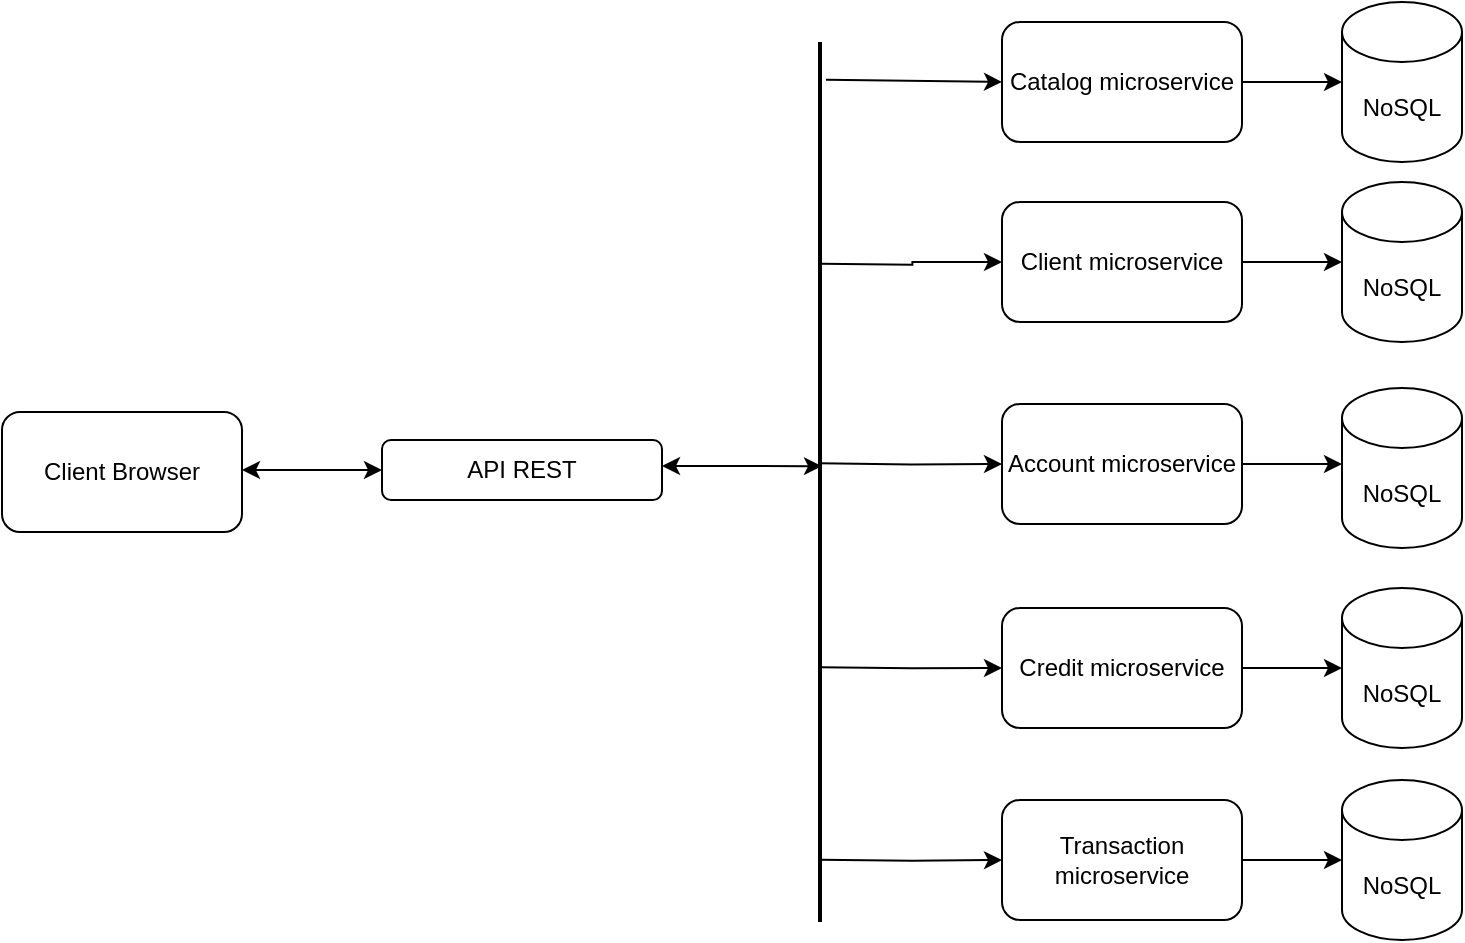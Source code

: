 <mxfile version="17.0.0" type="github"><diagram id="VE9nZXf2EHBD1UpdgWDd" name="Page-1"><mxGraphModel dx="868" dy="482" grid="1" gridSize="10" guides="1" tooltips="1" connect="1" arrows="1" fold="1" page="1" pageScale="1" pageWidth="827" pageHeight="1169" math="0" shadow="0"><root><mxCell id="0"/><mxCell id="1" parent="0"/><mxCell id="LG7cIr9CHu4_LBGReofi-1" value="Client microservice" style="rounded=1;whiteSpace=wrap;html=1;" vertex="1" parent="1"><mxGeometry x="510" y="120" width="120" height="60" as="geometry"/></mxCell><mxCell id="LG7cIr9CHu4_LBGReofi-2" value="Account microservice" style="rounded=1;whiteSpace=wrap;html=1;" vertex="1" parent="1"><mxGeometry x="510" y="221" width="120" height="60" as="geometry"/></mxCell><mxCell id="LG7cIr9CHu4_LBGReofi-3" value="Credit microservice" style="rounded=1;whiteSpace=wrap;html=1;" vertex="1" parent="1"><mxGeometry x="510" y="323" width="120" height="60" as="geometry"/></mxCell><mxCell id="LG7cIr9CHu4_LBGReofi-4" value="Transaction microservice" style="rounded=1;whiteSpace=wrap;html=1;" vertex="1" parent="1"><mxGeometry x="510" y="419" width="120" height="60" as="geometry"/></mxCell><mxCell id="LG7cIr9CHu4_LBGReofi-9" style="edgeStyle=orthogonalEdgeStyle;rounded=0;orthogonalLoop=1;jettySize=auto;html=1;entryX=0;entryY=0.5;entryDx=0;entryDy=0;exitX=0.03;exitY=0.462;exitDx=0;exitDy=0;exitPerimeter=0;" edge="1" parent="1" target="LG7cIr9CHu4_LBGReofi-1"><mxGeometry relative="1" as="geometry"><mxPoint x="419.38" y="150.9" as="sourcePoint"/><Array as="points"/></mxGeometry></mxCell><mxCell id="LG7cIr9CHu4_LBGReofi-19" style="edgeStyle=orthogonalEdgeStyle;rounded=0;orthogonalLoop=1;jettySize=auto;html=1;exitX=0.499;exitY=0.49;exitDx=0;exitDy=0;exitPerimeter=0;" edge="1" parent="1" target="LG7cIr9CHu4_LBGReofi-3"><mxGeometry relative="1" as="geometry"><mxPoint x="419.1" y="352.57" as="sourcePoint"/></mxGeometry></mxCell><mxCell id="LG7cIr9CHu4_LBGReofi-20" style="edgeStyle=orthogonalEdgeStyle;rounded=0;orthogonalLoop=1;jettySize=auto;html=1;entryX=0;entryY=0.5;entryDx=0;entryDy=0;exitX=0.723;exitY=0.49;exitDx=0;exitDy=0;exitPerimeter=0;" edge="1" parent="1" target="LG7cIr9CHu4_LBGReofi-4"><mxGeometry relative="1" as="geometry"><mxPoint x="419.1" y="448.89" as="sourcePoint"/><Array as="points"/></mxGeometry></mxCell><mxCell id="LG7cIr9CHu4_LBGReofi-13" style="edgeStyle=orthogonalEdgeStyle;rounded=0;orthogonalLoop=1;jettySize=auto;html=1;entryX=0;entryY=0.5;entryDx=0;entryDy=0;exitX=0.262;exitY=0.538;exitDx=0;exitDy=0;exitPerimeter=0;" edge="1" parent="1" target="LG7cIr9CHu4_LBGReofi-2"><mxGeometry relative="1" as="geometry"><mxPoint x="418.62" y="250.66" as="sourcePoint"/><mxPoint x="430" y="251" as="targetPoint"/><Array as="points"/></mxGeometry></mxCell><mxCell id="LG7cIr9CHu4_LBGReofi-22" value="NoSQL" style="shape=cylinder3;whiteSpace=wrap;html=1;boundedLbl=1;backgroundOutline=1;size=15;" vertex="1" parent="1"><mxGeometry x="680" y="110" width="60" height="80" as="geometry"/></mxCell><mxCell id="LG7cIr9CHu4_LBGReofi-23" value="" style="endArrow=classic;html=1;rounded=0;entryX=0;entryY=0.5;entryDx=0;entryDy=0;entryPerimeter=0;exitX=1;exitY=0.5;exitDx=0;exitDy=0;" edge="1" parent="1" source="LG7cIr9CHu4_LBGReofi-1" target="LG7cIr9CHu4_LBGReofi-22"><mxGeometry width="50" height="50" relative="1" as="geometry"><mxPoint x="390" y="300" as="sourcePoint"/><mxPoint x="440" y="250" as="targetPoint"/></mxGeometry></mxCell><mxCell id="LG7cIr9CHu4_LBGReofi-25" value="&lt;span&gt;NoSQL&lt;/span&gt;" style="shape=cylinder3;whiteSpace=wrap;html=1;boundedLbl=1;backgroundOutline=1;size=15;" vertex="1" parent="1"><mxGeometry x="680" y="213" width="60" height="80" as="geometry"/></mxCell><mxCell id="LG7cIr9CHu4_LBGReofi-26" value="&lt;span&gt;NoSQL&lt;/span&gt;" style="shape=cylinder3;whiteSpace=wrap;html=1;boundedLbl=1;backgroundOutline=1;size=15;" vertex="1" parent="1"><mxGeometry x="680" y="313" width="60" height="80" as="geometry"/></mxCell><mxCell id="LG7cIr9CHu4_LBGReofi-27" value="&lt;span&gt;NoSQL&lt;/span&gt;" style="shape=cylinder3;whiteSpace=wrap;html=1;boundedLbl=1;backgroundOutline=1;size=15;" vertex="1" parent="1"><mxGeometry x="680" y="409" width="60" height="80" as="geometry"/></mxCell><mxCell id="LG7cIr9CHu4_LBGReofi-29" value="" style="endArrow=classic;html=1;rounded=0;entryX=0;entryY=0.5;entryDx=0;entryDy=0;entryPerimeter=0;exitX=1;exitY=0.5;exitDx=0;exitDy=0;" edge="1" parent="1" source="LG7cIr9CHu4_LBGReofi-2"><mxGeometry width="50" height="50" relative="1" as="geometry"><mxPoint x="390" y="161" as="sourcePoint"/><mxPoint x="680" y="251" as="targetPoint"/></mxGeometry></mxCell><mxCell id="LG7cIr9CHu4_LBGReofi-30" value="" style="endArrow=classic;html=1;rounded=0;entryX=0;entryY=0.5;entryDx=0;entryDy=0;entryPerimeter=0;exitX=1;exitY=0.5;exitDx=0;exitDy=0;" edge="1" parent="1" source="LG7cIr9CHu4_LBGReofi-3" target="LG7cIr9CHu4_LBGReofi-26"><mxGeometry width="50" height="50" relative="1" as="geometry"><mxPoint x="640" y="278" as="sourcePoint"/><mxPoint x="690" y="278" as="targetPoint"/></mxGeometry></mxCell><mxCell id="LG7cIr9CHu4_LBGReofi-31" value="" style="endArrow=classic;html=1;rounded=0;entryX=0;entryY=0.5;entryDx=0;entryDy=0;entryPerimeter=0;exitX=1;exitY=0.5;exitDx=0;exitDy=0;" edge="1" parent="1" source="LG7cIr9CHu4_LBGReofi-4" target="LG7cIr9CHu4_LBGReofi-27"><mxGeometry width="50" height="50" relative="1" as="geometry"><mxPoint x="640" y="374" as="sourcePoint"/><mxPoint x="690" y="374" as="targetPoint"/></mxGeometry></mxCell><mxCell id="LG7cIr9CHu4_LBGReofi-33" value="API REST" style="rounded=1;whiteSpace=wrap;html=1;" vertex="1" parent="1"><mxGeometry x="200" y="239" width="140" height="30" as="geometry"/></mxCell><mxCell id="LG7cIr9CHu4_LBGReofi-34" value="" style="endArrow=classic;startArrow=classic;html=1;rounded=0;exitX=1;exitY=0.5;exitDx=0;exitDy=0;entryX=0.482;entryY=0.4;entryDx=0;entryDy=0;entryPerimeter=0;" edge="1" parent="1" target="LG7cIr9CHu4_LBGReofi-40"><mxGeometry width="50" height="50" relative="1" as="geometry"><mxPoint x="340" y="251.99" as="sourcePoint"/><mxPoint x="418" y="254.01" as="targetPoint"/><Array as="points"/></mxGeometry></mxCell><mxCell id="LG7cIr9CHu4_LBGReofi-35" value="Client Browser" style="rounded=1;whiteSpace=wrap;html=1;" vertex="1" parent="1"><mxGeometry x="10" y="225" width="120" height="60" as="geometry"/></mxCell><mxCell id="LG7cIr9CHu4_LBGReofi-36" value="" style="endArrow=classic;startArrow=classic;html=1;rounded=0;exitX=1;exitY=0.5;exitDx=0;exitDy=0;entryX=0;entryY=0.5;entryDx=0;entryDy=0;" edge="1" parent="1" target="LG7cIr9CHu4_LBGReofi-33"><mxGeometry width="50" height="50" relative="1" as="geometry"><mxPoint x="130" y="254" as="sourcePoint"/><mxPoint x="190" y="250" as="targetPoint"/></mxGeometry></mxCell><mxCell id="LG7cIr9CHu4_LBGReofi-37" value="Catalog microservice" style="rounded=1;whiteSpace=wrap;html=1;" vertex="1" parent="1"><mxGeometry x="510" y="30" width="120" height="60" as="geometry"/></mxCell><mxCell id="LG7cIr9CHu4_LBGReofi-38" value="&lt;span&gt;NoSQL&lt;/span&gt;" style="shape=cylinder3;whiteSpace=wrap;html=1;boundedLbl=1;backgroundOutline=1;size=15;" vertex="1" parent="1"><mxGeometry x="680" y="20" width="60" height="80" as="geometry"/></mxCell><mxCell id="LG7cIr9CHu4_LBGReofi-39" value="" style="endArrow=classic;html=1;rounded=0;entryX=0;entryY=0.5;entryDx=0;entryDy=0;entryPerimeter=0;exitX=1;exitY=0.5;exitDx=0;exitDy=0;" edge="1" parent="1" source="LG7cIr9CHu4_LBGReofi-37" target="LG7cIr9CHu4_LBGReofi-38"><mxGeometry width="50" height="50" relative="1" as="geometry"><mxPoint x="640" y="-20" as="sourcePoint"/><mxPoint x="690" y="-20" as="targetPoint"/></mxGeometry></mxCell><mxCell id="LG7cIr9CHu4_LBGReofi-40" value="" style="line;strokeWidth=2;direction=south;html=1;" vertex="1" parent="1"><mxGeometry x="414" y="40" width="10" height="440" as="geometry"/></mxCell><mxCell id="LG7cIr9CHu4_LBGReofi-42" value="" style="endArrow=classic;html=1;rounded=0;exitX=0.043;exitY=0.2;exitDx=0;exitDy=0;exitPerimeter=0;" edge="1" parent="1" source="LG7cIr9CHu4_LBGReofi-40"><mxGeometry width="50" height="50" relative="1" as="geometry"><mxPoint x="460" y="110" as="sourcePoint"/><mxPoint x="510" y="60" as="targetPoint"/></mxGeometry></mxCell></root></mxGraphModel></diagram></mxfile>